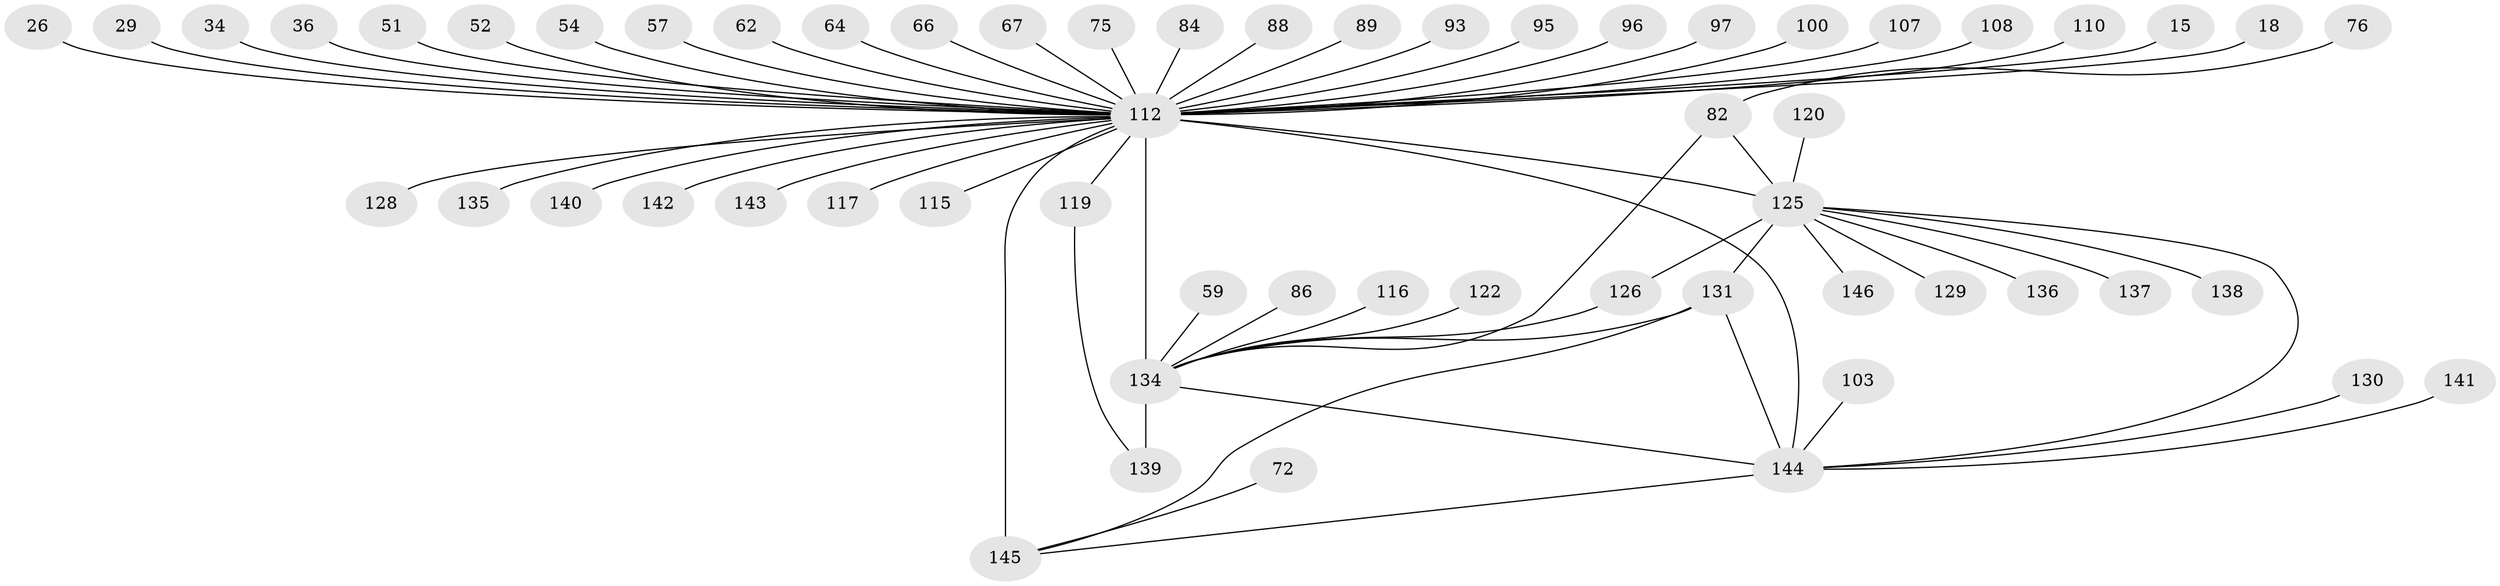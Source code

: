 // original degree distribution, {5: 0.0410958904109589, 34: 0.0136986301369863, 7: 0.0136986301369863, 1: 0.4657534246575342, 9: 0.0136986301369863, 6: 0.0410958904109589, 3: 0.14383561643835616, 2: 0.21232876712328766, 19: 0.00684931506849315, 4: 0.0410958904109589, 10: 0.00684931506849315}
// Generated by graph-tools (version 1.1) at 2025/52/03/04/25 21:52:01]
// undirected, 58 vertices, 66 edges
graph export_dot {
graph [start="1"]
  node [color=gray90,style=filled];
  15;
  18;
  26;
  29;
  34;
  36;
  51;
  52;
  54;
  57;
  59;
  62;
  64 [super="+35"];
  66;
  67;
  72;
  75;
  76;
  82 [super="+47"];
  84;
  86;
  88;
  89;
  93;
  95;
  96 [super="+81"];
  97;
  100;
  103;
  107;
  108 [super="+101"];
  110;
  112 [super="+61+99+111+38+12+4+11"];
  115;
  116;
  117;
  119 [super="+63+40"];
  120;
  122;
  125 [super="+37+13+91+123+48"];
  126 [super="+50"];
  128;
  129;
  130 [super="+127"];
  131 [super="+24+58+90"];
  134 [super="+53+43+133+106+114"];
  135 [super="+92"];
  136;
  137;
  138 [super="+121+132"];
  139 [super="+78"];
  140;
  141;
  142;
  143;
  144 [super="+70+73+102"];
  145 [super="+124+71+68"];
  146;
  15 -- 112;
  18 -- 112;
  26 -- 112;
  29 -- 112;
  34 -- 112;
  36 -- 112;
  51 -- 112;
  52 -- 112;
  54 -- 112;
  57 -- 112;
  59 -- 134;
  62 -- 112;
  64 -- 112 [weight=2];
  66 -- 112;
  67 -- 112;
  72 -- 145;
  75 -- 112;
  76 -- 82;
  82 -- 125 [weight=2];
  82 -- 134 [weight=4];
  84 -- 112;
  86 -- 134;
  88 -- 112;
  89 -- 112;
  93 -- 112;
  95 -- 112;
  96 -- 112;
  97 -- 112;
  100 -- 112;
  103 -- 144;
  107 -- 112;
  108 -- 112;
  110 -- 112;
  112 -- 128;
  112 -- 134 [weight=13];
  112 -- 135 [weight=3];
  112 -- 140;
  112 -- 145 [weight=9];
  112 -- 115;
  112 -- 117;
  112 -- 119 [weight=4];
  112 -- 125 [weight=13];
  112 -- 142;
  112 -- 143;
  112 -- 144 [weight=8];
  116 -- 134;
  119 -- 139;
  120 -- 125;
  122 -- 134;
  125 -- 131;
  125 -- 136;
  125 -- 137;
  125 -- 129;
  125 -- 138;
  125 -- 144;
  125 -- 146;
  125 -- 126;
  126 -- 134;
  130 -- 144;
  131 -- 134 [weight=3];
  131 -- 145;
  131 -- 144;
  134 -- 139 [weight=2];
  134 -- 144;
  141 -- 144;
  144 -- 145;
}

